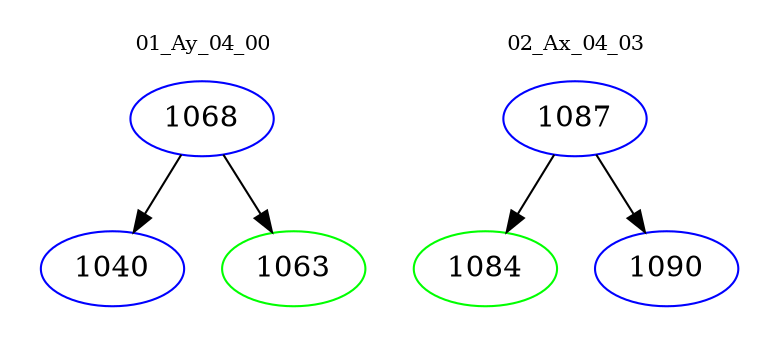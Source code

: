digraph{
subgraph cluster_0 {
color = white
label = "01_Ay_04_00";
fontsize=10;
T0_1068 [label="1068", color="blue"]
T0_1068 -> T0_1040 [color="black"]
T0_1040 [label="1040", color="blue"]
T0_1068 -> T0_1063 [color="black"]
T0_1063 [label="1063", color="green"]
}
subgraph cluster_1 {
color = white
label = "02_Ax_04_03";
fontsize=10;
T1_1087 [label="1087", color="blue"]
T1_1087 -> T1_1084 [color="black"]
T1_1084 [label="1084", color="green"]
T1_1087 -> T1_1090 [color="black"]
T1_1090 [label="1090", color="blue"]
}
}
